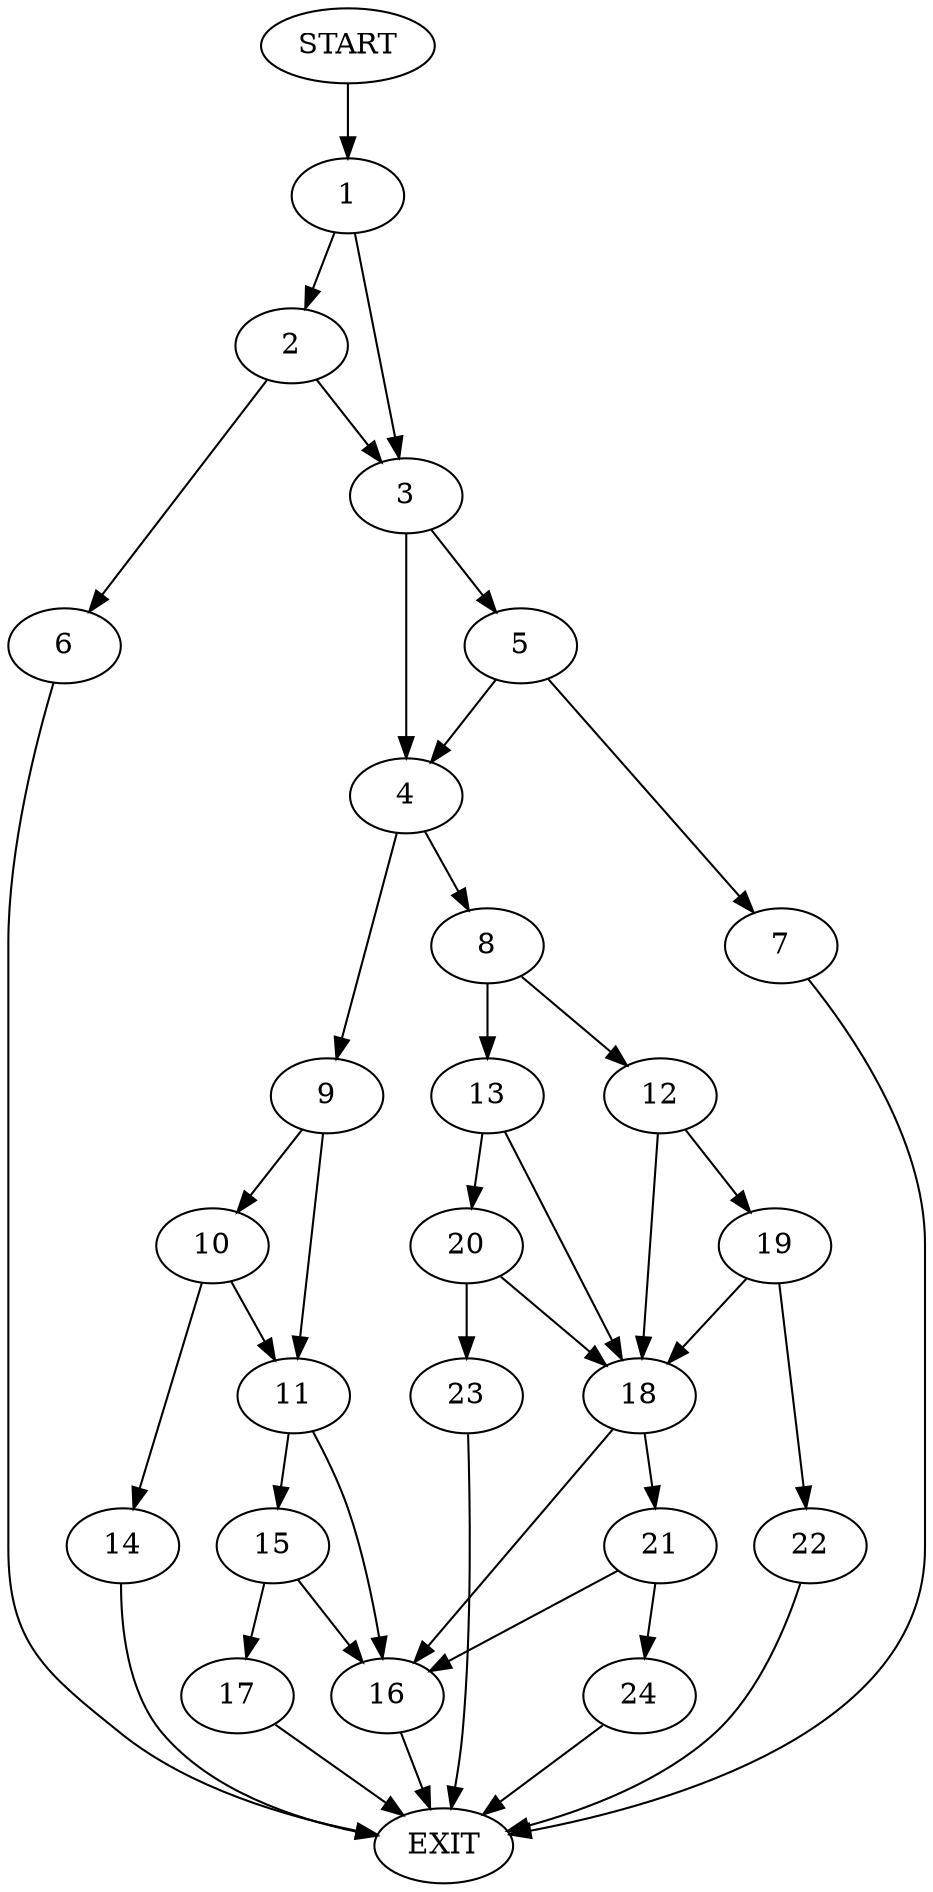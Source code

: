 digraph {
0 [label="START"]
25 [label="EXIT"]
0 -> 1
1 -> 2
1 -> 3
3 -> 4
3 -> 5
2 -> 6
2 -> 3
6 -> 25
5 -> 4
5 -> 7
4 -> 8
4 -> 9
7 -> 25
9 -> 10
9 -> 11
8 -> 12
8 -> 13
10 -> 11
10 -> 14
11 -> 15
11 -> 16
14 -> 25
16 -> 25
15 -> 16
15 -> 17
17 -> 25
12 -> 18
12 -> 19
13 -> 20
13 -> 18
18 -> 16
18 -> 21
19 -> 18
19 -> 22
22 -> 25
20 -> 23
20 -> 18
23 -> 25
21 -> 16
21 -> 24
24 -> 25
}
